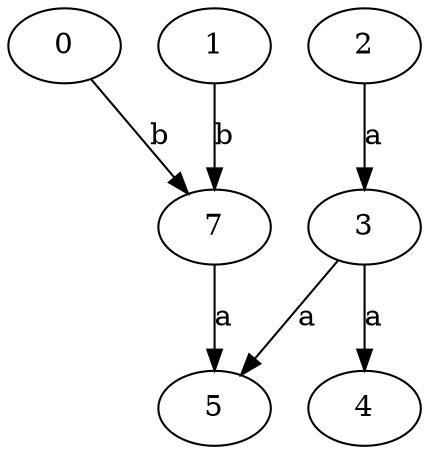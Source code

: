 strict digraph  {
3;
0;
4;
5;
1;
2;
7;
3 -> 4  [label=a];
3 -> 5  [label=a];
0 -> 7  [label=b];
1 -> 7  [label=b];
2 -> 3  [label=a];
7 -> 5  [label=a];
}
